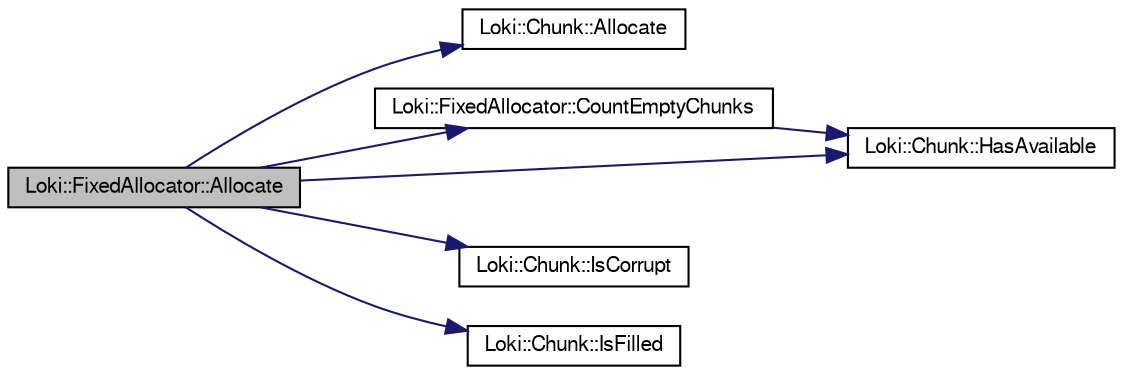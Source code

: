 digraph G
{
  bgcolor="transparent";
  edge [fontname="FreeSans",fontsize="10",labelfontname="FreeSans",labelfontsize="10"];
  node [fontname="FreeSans",fontsize="10",shape=record];
  rankdir=LR;
  Node1 [label="Loki::FixedAllocator::Allocate",height=0.2,width=0.4,color="black", fillcolor="grey75", style="filled" fontcolor="black"];
  Node1 -> Node2 [color="midnightblue",fontsize="10",style="solid",fontname="FreeSans"];
  Node2 [label="Loki::Chunk::Allocate",height=0.2,width=0.4,color="black",URL="$a00025.html#c3cbcf98897008278a7616c152565810"];
  Node1 -> Node3 [color="midnightblue",fontsize="10",style="solid",fontname="FreeSans"];
  Node3 [label="Loki::FixedAllocator::CountEmptyChunks",height=0.2,width=0.4,color="black",URL="$a00056.html#e74cbab50e78bfa115d7c0fcdce00641"];
  Node3 -> Node4 [color="midnightblue",fontsize="10",style="solid",fontname="FreeSans"];
  Node4 [label="Loki::Chunk::HasAvailable",height=0.2,width=0.4,color="black",URL="$a00025.html#0874a711145788bd8c5265a9de2a4aac"];
  Node1 -> Node4 [color="midnightblue",fontsize="10",style="solid",fontname="FreeSans"];
  Node1 -> Node5 [color="midnightblue",fontsize="10",style="solid",fontname="FreeSans"];
  Node5 [label="Loki::Chunk::IsCorrupt",height=0.2,width=0.4,color="black",URL="$a00025.html#245b6450d855d8ab65e9ca7add3e2071"];
  Node1 -> Node6 [color="midnightblue",fontsize="10",style="solid",fontname="FreeSans"];
  Node6 [label="Loki::Chunk::IsFilled",height=0.2,width=0.4,color="black",URL="$a00025.html#b70f5bce5a057032bdb5911916e9131d"];
}
